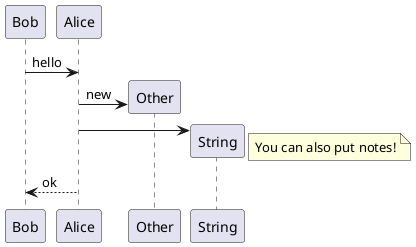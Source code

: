 {
  "sha1": "tllvwp9hizmwzloklmsv3ug9tfnmhyw",
  "insertion": {
    "when": "2024-06-04T17:28:46.410Z",
    "user": "plantuml@gmail.com"
  }
}
@startuml
Bob -> Alice : hello

create Other
Alice -> Other : new

create String
Alice -> String
note right: You can also put notes!

Alice --> Bob : ok

@enduml
